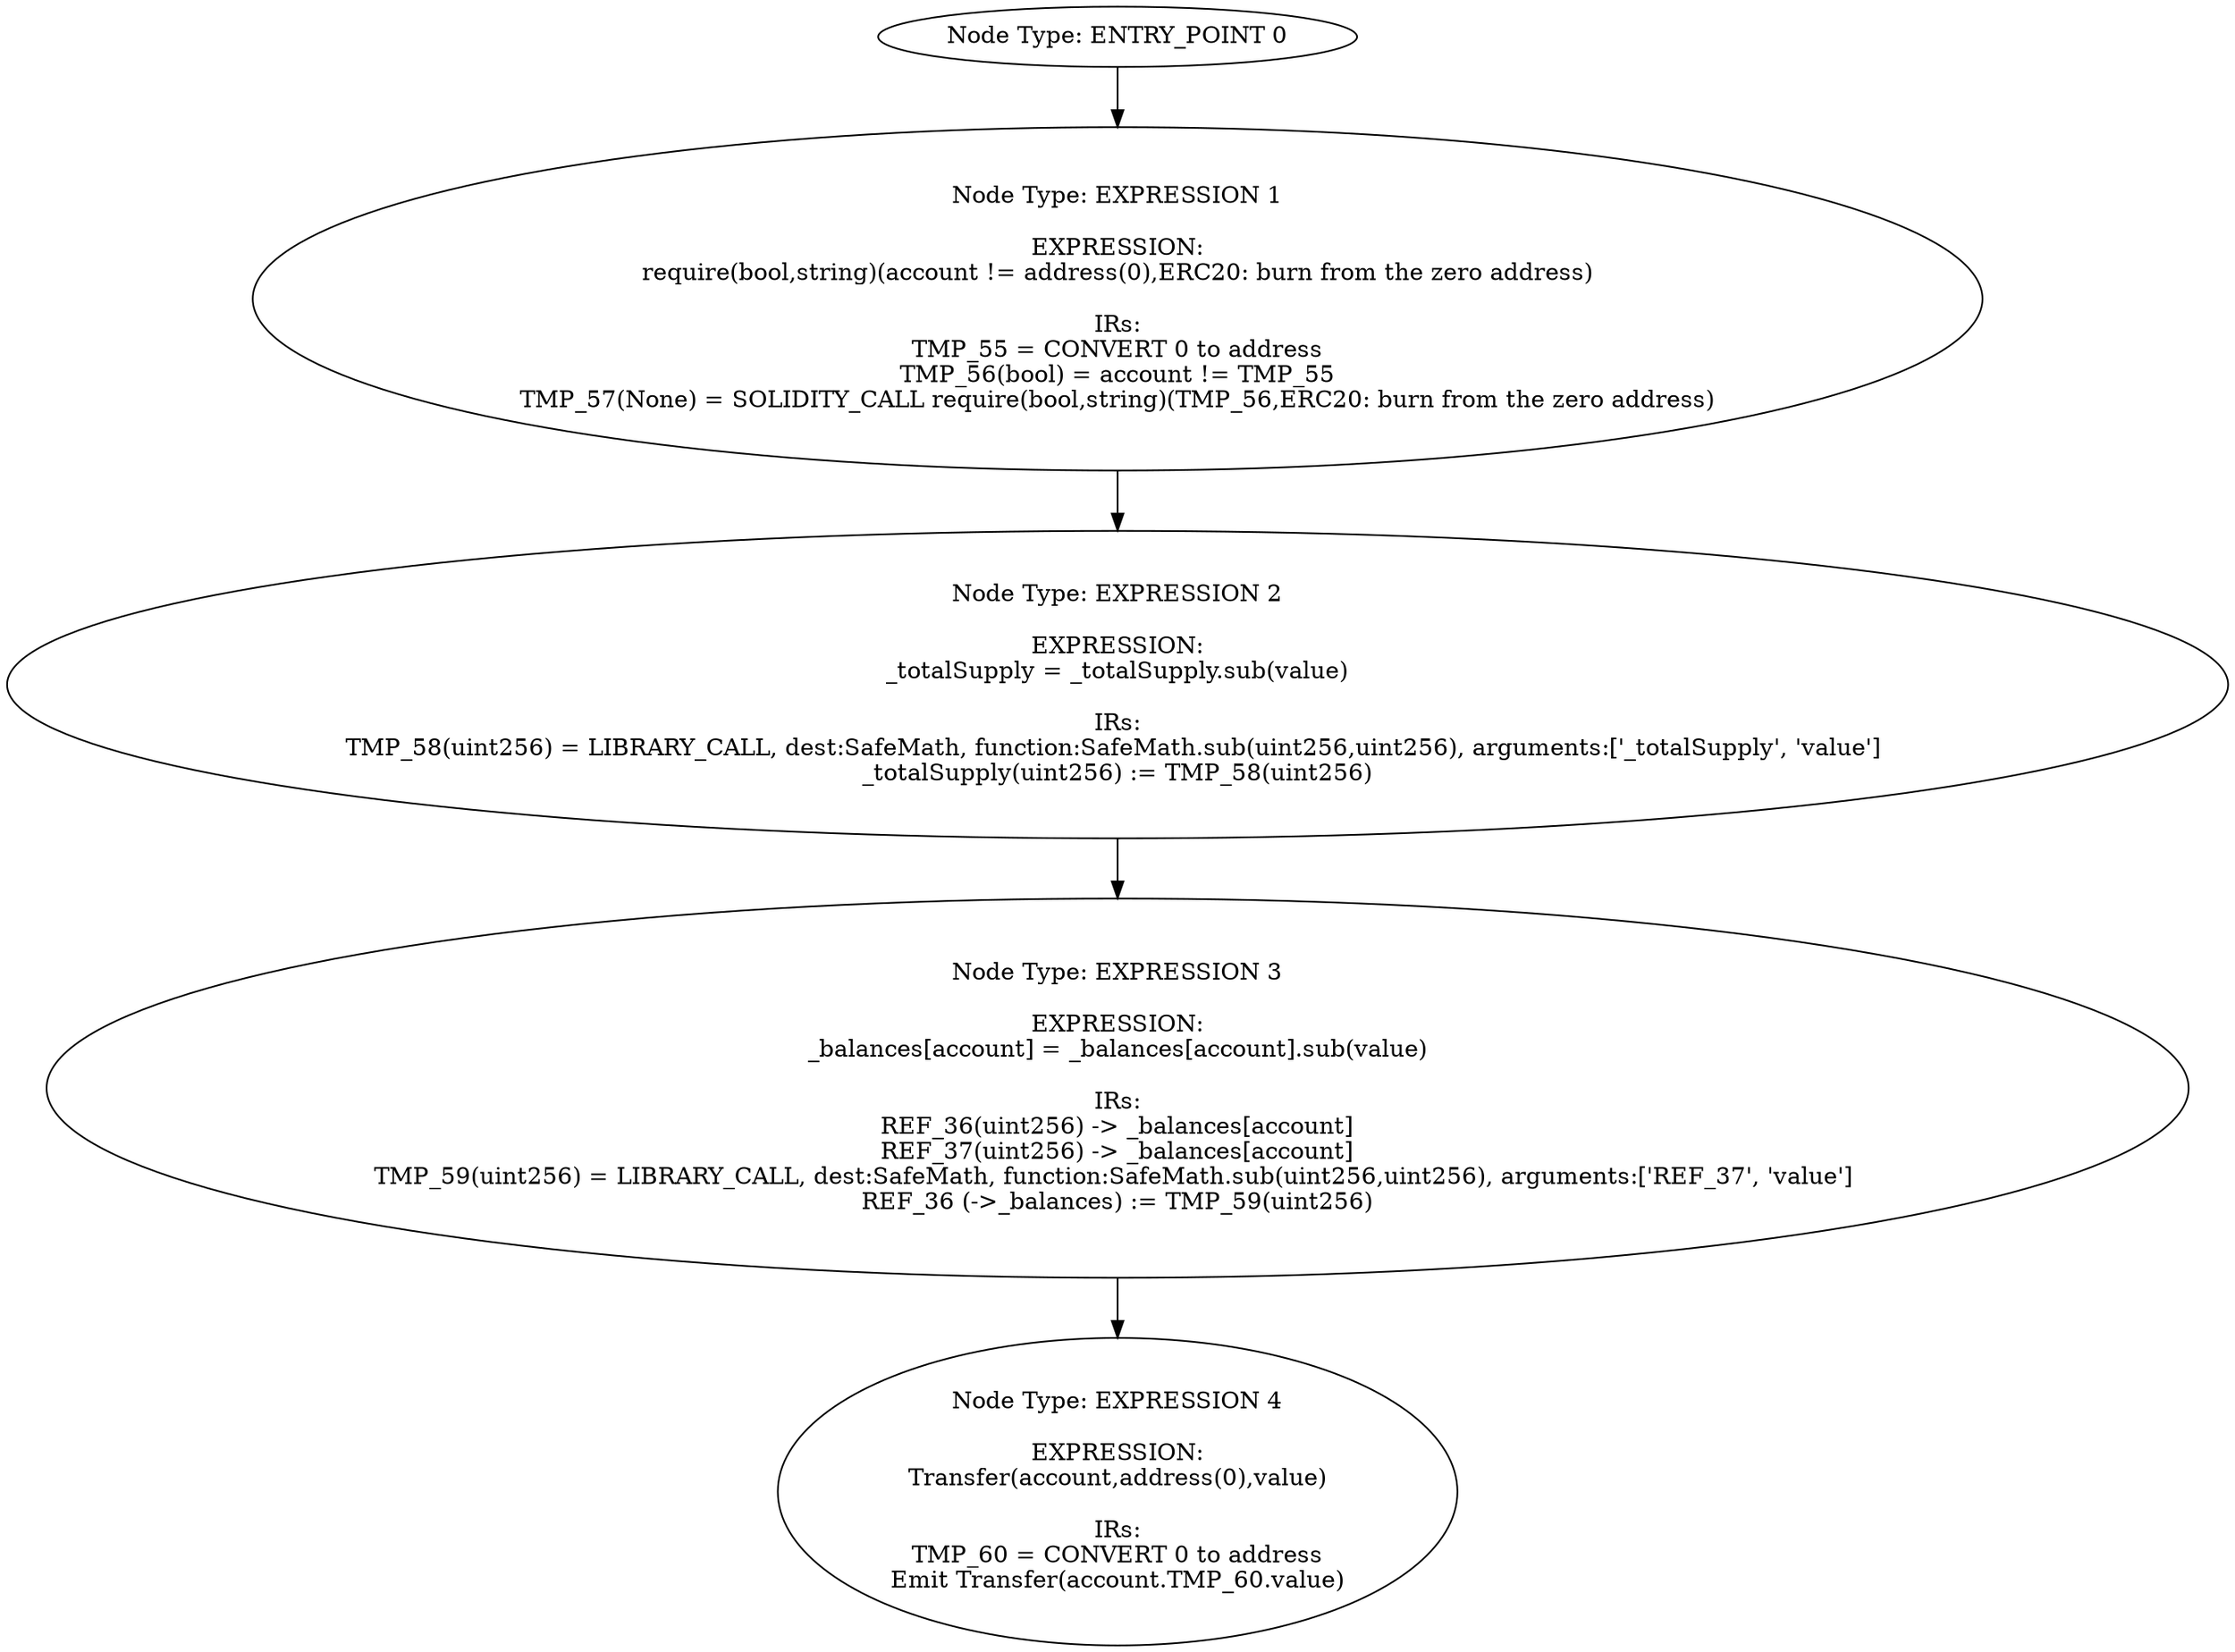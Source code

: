 digraph{
0[label="Node Type: ENTRY_POINT 0
"];
0->1;
1[label="Node Type: EXPRESSION 1

EXPRESSION:
require(bool,string)(account != address(0),ERC20: burn from the zero address)

IRs:
TMP_55 = CONVERT 0 to address
TMP_56(bool) = account != TMP_55
TMP_57(None) = SOLIDITY_CALL require(bool,string)(TMP_56,ERC20: burn from the zero address)"];
1->2;
2[label="Node Type: EXPRESSION 2

EXPRESSION:
_totalSupply = _totalSupply.sub(value)

IRs:
TMP_58(uint256) = LIBRARY_CALL, dest:SafeMath, function:SafeMath.sub(uint256,uint256), arguments:['_totalSupply', 'value'] 
_totalSupply(uint256) := TMP_58(uint256)"];
2->3;
3[label="Node Type: EXPRESSION 3

EXPRESSION:
_balances[account] = _balances[account].sub(value)

IRs:
REF_36(uint256) -> _balances[account]
REF_37(uint256) -> _balances[account]
TMP_59(uint256) = LIBRARY_CALL, dest:SafeMath, function:SafeMath.sub(uint256,uint256), arguments:['REF_37', 'value'] 
REF_36 (->_balances) := TMP_59(uint256)"];
3->4;
4[label="Node Type: EXPRESSION 4

EXPRESSION:
Transfer(account,address(0),value)

IRs:
TMP_60 = CONVERT 0 to address
Emit Transfer(account.TMP_60.value)"];
}
